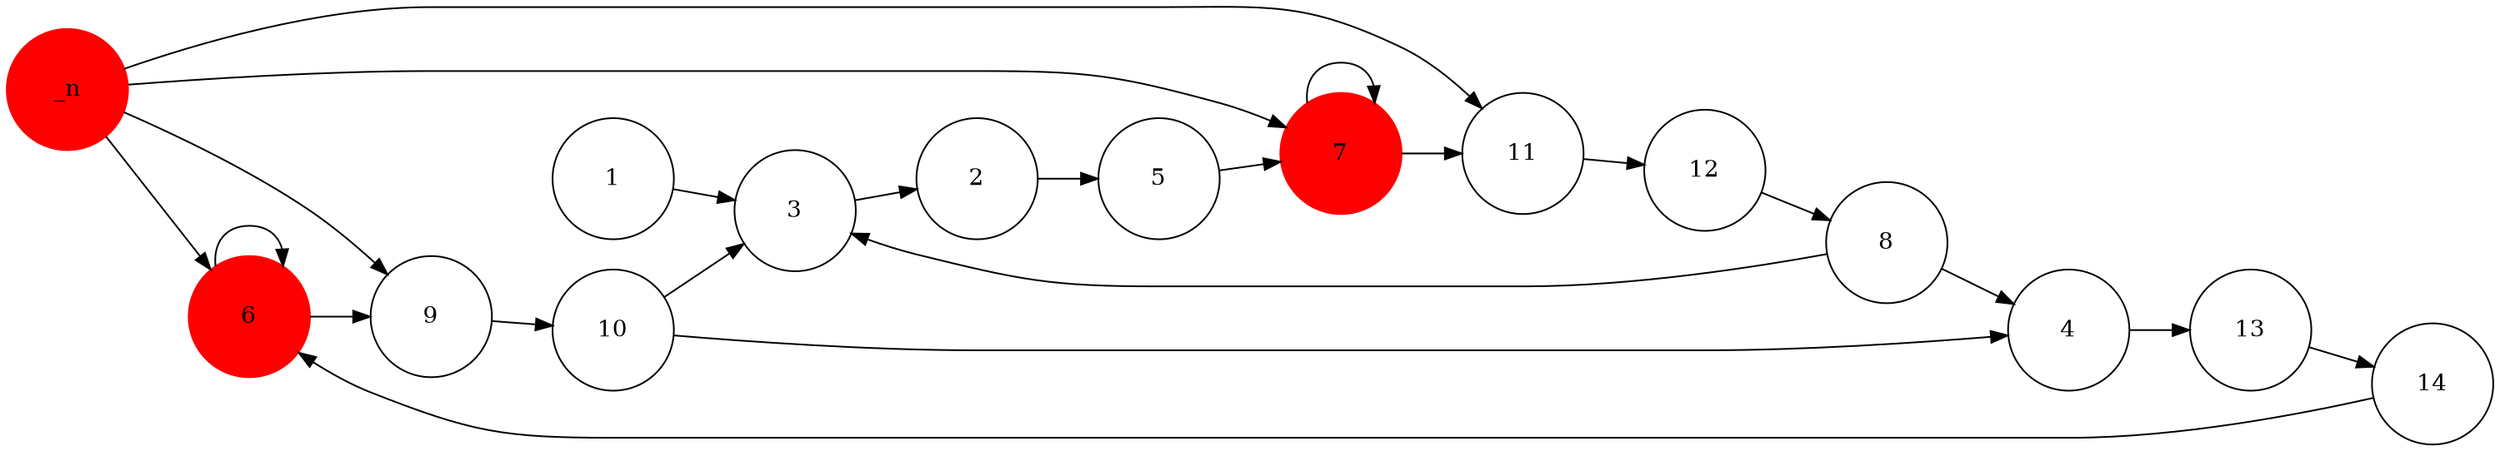 #Total states is 0, including 0 states and 0 newstates
#Total transisions is 0, including 0 transistions and 0 new transitions
digraph finite_state_machine {
	rankdir=LR;
	size="20,20";
	resolution="300";
	overlap=false;

	node [shape = circle, fixedsize=true, width = 1, color = red, style = filled];
	6_n;
 	7_n;
 
	node [shape = circle, color = black, style = unfilled];
	1;
 	10;
 	11;
 	12;
 	13;
 	14;
 	2;
 	3;
 	4;
 	5;
 	6;
 	7;
 	8;
 	9;
 	1 -> 3;
	10 -> 3;
	10 -> 4;
	11 -> 12;
	12 -> 8;
	13 -> 14;
	14 -> 6;
	2 -> 5;
	3 -> 2;
	4 -> 13;
	5 -> 7;
	6 -> 6_n;
	6 -> 9;
	6_n -> 6;
	6_n -> 9;
	7 -> 11;
	7 -> 7_n;
	7_n -> 11;
	7_n -> 7;
	8 -> 3;
	8 -> 4;
	9 -> 10;
}
